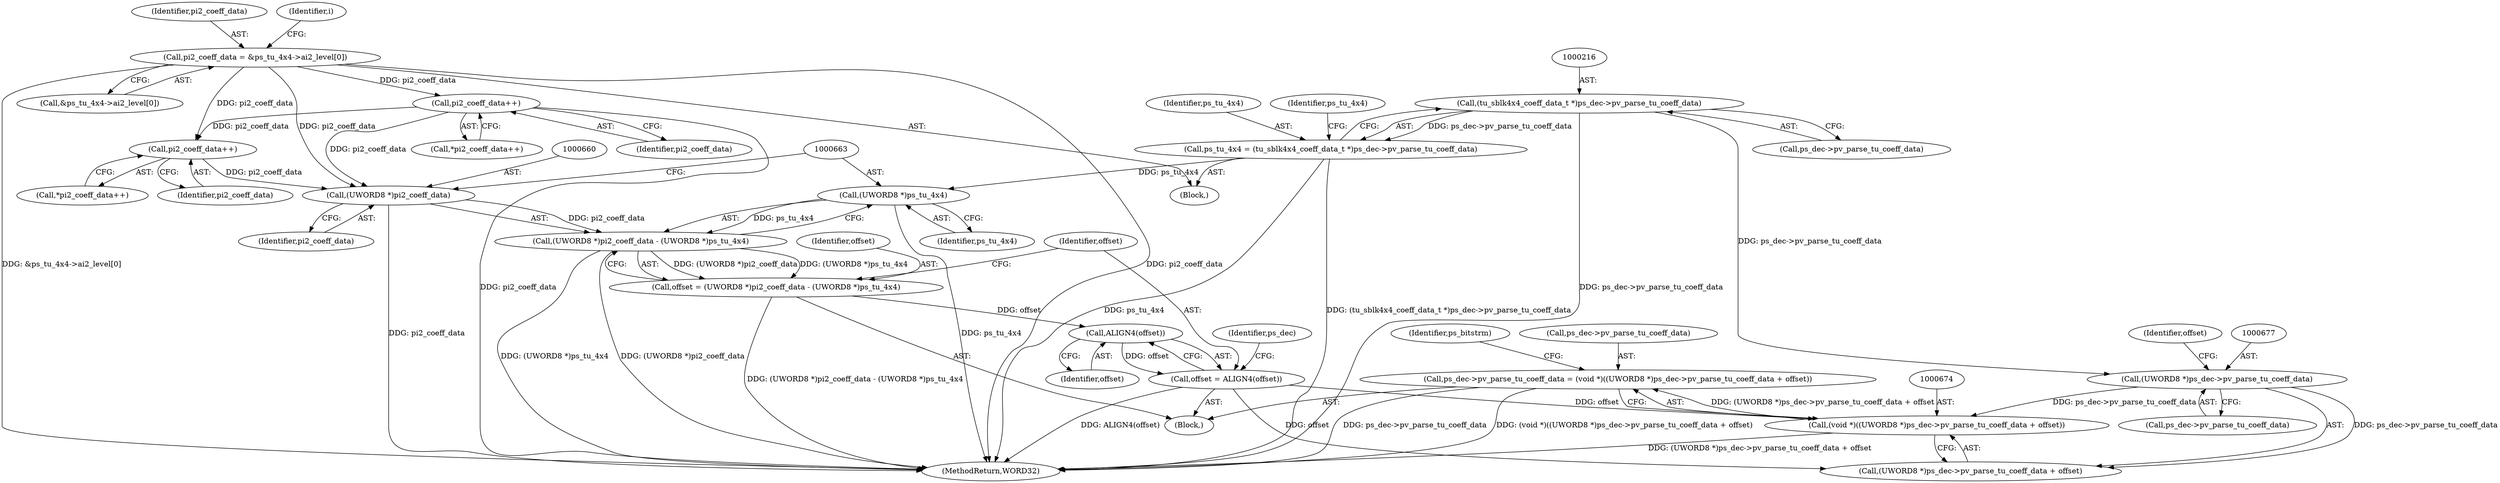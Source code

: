digraph "0_Android_c57fc3703ae2e0d41b1f6580c50015937f2d23c1@integer" {
"1000669" [label="(Call,ps_dec->pv_parse_tu_coeff_data = (void *)((UWORD8 *)ps_dec->pv_parse_tu_coeff_data + offset))"];
"1000673" [label="(Call,(void *)((UWORD8 *)ps_dec->pv_parse_tu_coeff_data + offset))"];
"1000676" [label="(Call,(UWORD8 *)ps_dec->pv_parse_tu_coeff_data)"];
"1000215" [label="(Call,(tu_sblk4x4_coeff_data_t *)ps_dec->pv_parse_tu_coeff_data)"];
"1000665" [label="(Call,offset = ALIGN4(offset))"];
"1000667" [label="(Call,ALIGN4(offset))"];
"1000656" [label="(Call,offset = (UWORD8 *)pi2_coeff_data - (UWORD8 *)ps_tu_4x4)"];
"1000658" [label="(Call,(UWORD8 *)pi2_coeff_data - (UWORD8 *)ps_tu_4x4)"];
"1000659" [label="(Call,(UWORD8 *)pi2_coeff_data)"];
"1000613" [label="(Call,pi2_coeff_data++)"];
"1000225" [label="(Call,pi2_coeff_data = &ps_tu_4x4->ai2_level[0])"];
"1000646" [label="(Call,pi2_coeff_data++)"];
"1000662" [label="(Call,(UWORD8 *)ps_tu_4x4)"];
"1000213" [label="(Call,ps_tu_4x4 = (tu_sblk4x4_coeff_data_t *)ps_dec->pv_parse_tu_coeff_data)"];
"1000668" [label="(Identifier,offset)"];
"1000226" [label="(Identifier,pi2_coeff_data)"];
"1000654" [label="(Block,)"];
"1000661" [label="(Identifier,pi2_coeff_data)"];
"1000681" [label="(Identifier,offset)"];
"1000656" [label="(Call,offset = (UWORD8 *)pi2_coeff_data - (UWORD8 *)ps_tu_4x4)"];
"1000667" [label="(Call,ALIGN4(offset))"];
"1000669" [label="(Call,ps_dec->pv_parse_tu_coeff_data = (void *)((UWORD8 *)ps_dec->pv_parse_tu_coeff_data + offset))"];
"1000168" [label="(Block,)"];
"1000613" [label="(Call,pi2_coeff_data++)"];
"1000673" [label="(Call,(void *)((UWORD8 *)ps_dec->pv_parse_tu_coeff_data + offset))"];
"1000227" [label="(Call,&ps_tu_4x4->ai2_level[0])"];
"1000614" [label="(Identifier,pi2_coeff_data)"];
"1000675" [label="(Call,(UWORD8 *)ps_dec->pv_parse_tu_coeff_data + offset)"];
"1000671" [label="(Identifier,ps_dec)"];
"1000658" [label="(Call,(UWORD8 *)pi2_coeff_data - (UWORD8 *)ps_tu_4x4)"];
"1000647" [label="(Identifier,pi2_coeff_data)"];
"1000657" [label="(Identifier,offset)"];
"1000645" [label="(Call,*pi2_coeff_data++)"];
"1000670" [label="(Call,ps_dec->pv_parse_tu_coeff_data)"];
"1000222" [label="(Identifier,ps_tu_4x4)"];
"1000646" [label="(Call,pi2_coeff_data++)"];
"1000665" [label="(Call,offset = ALIGN4(offset))"];
"1000689" [label="(MethodReturn,WORD32)"];
"1000659" [label="(Call,(UWORD8 *)pi2_coeff_data)"];
"1000225" [label="(Call,pi2_coeff_data = &ps_tu_4x4->ai2_level[0])"];
"1000678" [label="(Call,ps_dec->pv_parse_tu_coeff_data)"];
"1000662" [label="(Call,(UWORD8 *)ps_tu_4x4)"];
"1000214" [label="(Identifier,ps_tu_4x4)"];
"1000217" [label="(Call,ps_dec->pv_parse_tu_coeff_data)"];
"1000234" [label="(Identifier,i)"];
"1000664" [label="(Identifier,ps_tu_4x4)"];
"1000684" [label="(Identifier,ps_bitstrm)"];
"1000612" [label="(Call,*pi2_coeff_data++)"];
"1000676" [label="(Call,(UWORD8 *)ps_dec->pv_parse_tu_coeff_data)"];
"1000666" [label="(Identifier,offset)"];
"1000213" [label="(Call,ps_tu_4x4 = (tu_sblk4x4_coeff_data_t *)ps_dec->pv_parse_tu_coeff_data)"];
"1000215" [label="(Call,(tu_sblk4x4_coeff_data_t *)ps_dec->pv_parse_tu_coeff_data)"];
"1000669" -> "1000654"  [label="AST: "];
"1000669" -> "1000673"  [label="CFG: "];
"1000670" -> "1000669"  [label="AST: "];
"1000673" -> "1000669"  [label="AST: "];
"1000684" -> "1000669"  [label="CFG: "];
"1000669" -> "1000689"  [label="DDG: ps_dec->pv_parse_tu_coeff_data"];
"1000669" -> "1000689"  [label="DDG: (void *)((UWORD8 *)ps_dec->pv_parse_tu_coeff_data + offset)"];
"1000673" -> "1000669"  [label="DDG: (UWORD8 *)ps_dec->pv_parse_tu_coeff_data + offset"];
"1000673" -> "1000675"  [label="CFG: "];
"1000674" -> "1000673"  [label="AST: "];
"1000675" -> "1000673"  [label="AST: "];
"1000673" -> "1000689"  [label="DDG: (UWORD8 *)ps_dec->pv_parse_tu_coeff_data + offset"];
"1000676" -> "1000673"  [label="DDG: ps_dec->pv_parse_tu_coeff_data"];
"1000665" -> "1000673"  [label="DDG: offset"];
"1000676" -> "1000675"  [label="AST: "];
"1000676" -> "1000678"  [label="CFG: "];
"1000677" -> "1000676"  [label="AST: "];
"1000678" -> "1000676"  [label="AST: "];
"1000681" -> "1000676"  [label="CFG: "];
"1000676" -> "1000675"  [label="DDG: ps_dec->pv_parse_tu_coeff_data"];
"1000215" -> "1000676"  [label="DDG: ps_dec->pv_parse_tu_coeff_data"];
"1000215" -> "1000213"  [label="AST: "];
"1000215" -> "1000217"  [label="CFG: "];
"1000216" -> "1000215"  [label="AST: "];
"1000217" -> "1000215"  [label="AST: "];
"1000213" -> "1000215"  [label="CFG: "];
"1000215" -> "1000689"  [label="DDG: ps_dec->pv_parse_tu_coeff_data"];
"1000215" -> "1000213"  [label="DDG: ps_dec->pv_parse_tu_coeff_data"];
"1000665" -> "1000654"  [label="AST: "];
"1000665" -> "1000667"  [label="CFG: "];
"1000666" -> "1000665"  [label="AST: "];
"1000667" -> "1000665"  [label="AST: "];
"1000671" -> "1000665"  [label="CFG: "];
"1000665" -> "1000689"  [label="DDG: ALIGN4(offset)"];
"1000667" -> "1000665"  [label="DDG: offset"];
"1000665" -> "1000675"  [label="DDG: offset"];
"1000667" -> "1000668"  [label="CFG: "];
"1000668" -> "1000667"  [label="AST: "];
"1000656" -> "1000667"  [label="DDG: offset"];
"1000656" -> "1000654"  [label="AST: "];
"1000656" -> "1000658"  [label="CFG: "];
"1000657" -> "1000656"  [label="AST: "];
"1000658" -> "1000656"  [label="AST: "];
"1000666" -> "1000656"  [label="CFG: "];
"1000656" -> "1000689"  [label="DDG: (UWORD8 *)pi2_coeff_data - (UWORD8 *)ps_tu_4x4"];
"1000658" -> "1000656"  [label="DDG: (UWORD8 *)pi2_coeff_data"];
"1000658" -> "1000656"  [label="DDG: (UWORD8 *)ps_tu_4x4"];
"1000658" -> "1000662"  [label="CFG: "];
"1000659" -> "1000658"  [label="AST: "];
"1000662" -> "1000658"  [label="AST: "];
"1000658" -> "1000689"  [label="DDG: (UWORD8 *)ps_tu_4x4"];
"1000658" -> "1000689"  [label="DDG: (UWORD8 *)pi2_coeff_data"];
"1000659" -> "1000658"  [label="DDG: pi2_coeff_data"];
"1000662" -> "1000658"  [label="DDG: ps_tu_4x4"];
"1000659" -> "1000661"  [label="CFG: "];
"1000660" -> "1000659"  [label="AST: "];
"1000661" -> "1000659"  [label="AST: "];
"1000663" -> "1000659"  [label="CFG: "];
"1000659" -> "1000689"  [label="DDG: pi2_coeff_data"];
"1000613" -> "1000659"  [label="DDG: pi2_coeff_data"];
"1000646" -> "1000659"  [label="DDG: pi2_coeff_data"];
"1000225" -> "1000659"  [label="DDG: pi2_coeff_data"];
"1000613" -> "1000612"  [label="AST: "];
"1000613" -> "1000614"  [label="CFG: "];
"1000614" -> "1000613"  [label="AST: "];
"1000612" -> "1000613"  [label="CFG: "];
"1000613" -> "1000689"  [label="DDG: pi2_coeff_data"];
"1000225" -> "1000613"  [label="DDG: pi2_coeff_data"];
"1000613" -> "1000646"  [label="DDG: pi2_coeff_data"];
"1000225" -> "1000168"  [label="AST: "];
"1000225" -> "1000227"  [label="CFG: "];
"1000226" -> "1000225"  [label="AST: "];
"1000227" -> "1000225"  [label="AST: "];
"1000234" -> "1000225"  [label="CFG: "];
"1000225" -> "1000689"  [label="DDG: &ps_tu_4x4->ai2_level[0]"];
"1000225" -> "1000689"  [label="DDG: pi2_coeff_data"];
"1000225" -> "1000646"  [label="DDG: pi2_coeff_data"];
"1000646" -> "1000645"  [label="AST: "];
"1000646" -> "1000647"  [label="CFG: "];
"1000647" -> "1000646"  [label="AST: "];
"1000645" -> "1000646"  [label="CFG: "];
"1000662" -> "1000664"  [label="CFG: "];
"1000663" -> "1000662"  [label="AST: "];
"1000664" -> "1000662"  [label="AST: "];
"1000662" -> "1000689"  [label="DDG: ps_tu_4x4"];
"1000213" -> "1000662"  [label="DDG: ps_tu_4x4"];
"1000213" -> "1000168"  [label="AST: "];
"1000214" -> "1000213"  [label="AST: "];
"1000222" -> "1000213"  [label="CFG: "];
"1000213" -> "1000689"  [label="DDG: ps_tu_4x4"];
"1000213" -> "1000689"  [label="DDG: (tu_sblk4x4_coeff_data_t *)ps_dec->pv_parse_tu_coeff_data"];
}
